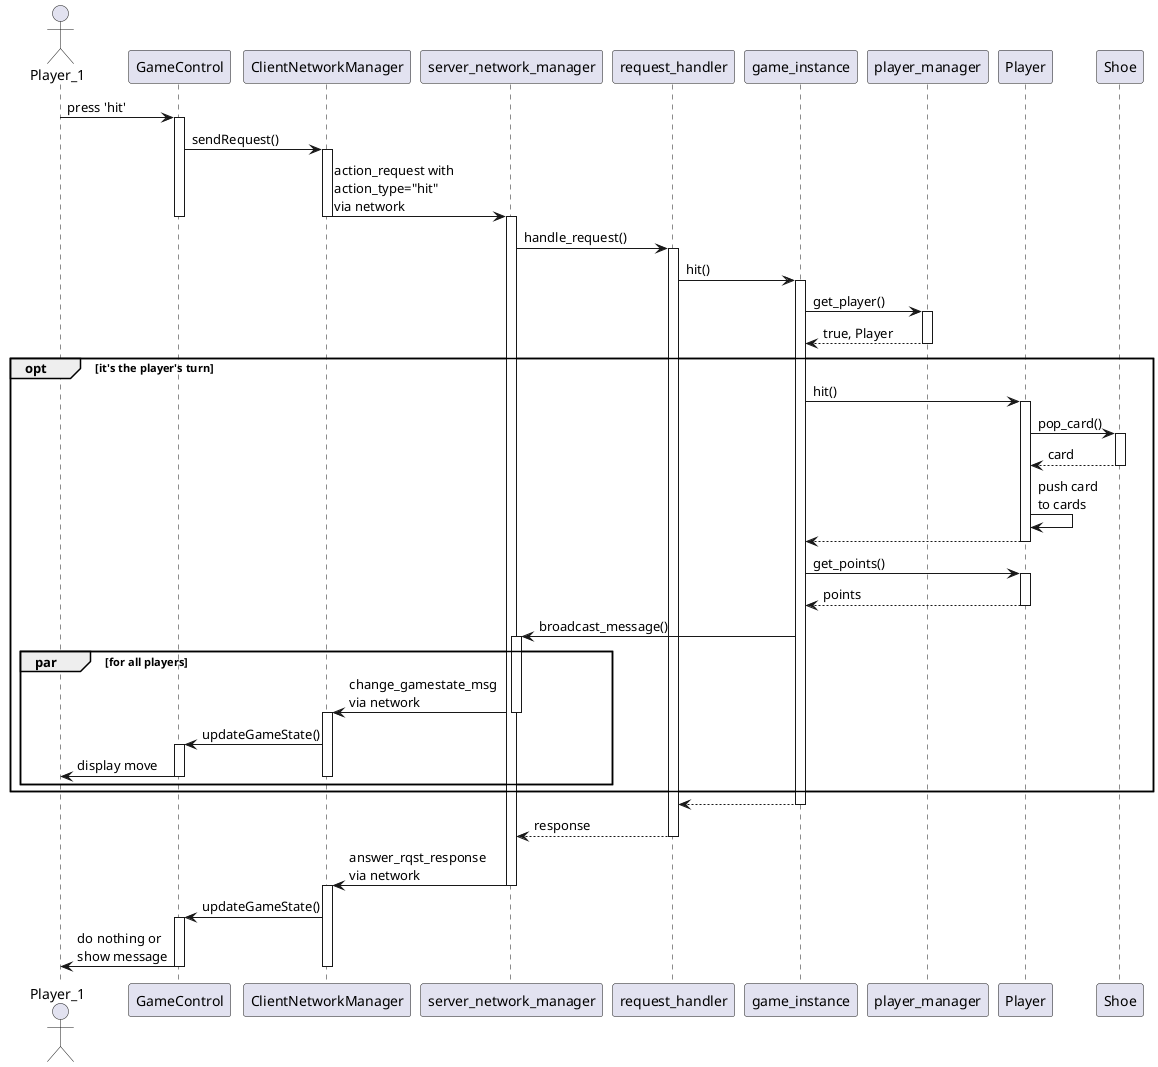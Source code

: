 @startuml
actor Player_1 as player

player -> GameControl: press 'hit'
activate GameControl

GameControl -> ClientNetworkManager: sendRequest()
activate ClientNetworkManager

ClientNetworkManager -> server_network_manager: action_request with\naction_type="hit"\nvia network
deactivate ClientNetworkManager
deactivate GameControl
activate server_network_manager

server_network_manager -> request_handler: handle_request()
activate request_handler

request_handler -> game_instance: hit()
activate game_instance

game_instance -> player_manager: get_player()
activate player_manager

player_manager --> game_instance: true, Player
deactivate player_manager

group opt [it's the player's turn]
  game_instance -> Player: hit()
  activate Player

  Player -> Shoe: pop_card()
  activate Shoe

  Shoe --> Player: card
  deactivate Shoe

  Player -> Player: push card\nto cards

  Player --> game_instance
  deactivate Player

  game_instance -> Player: get_points()
  activate Player

  Player --> game_instance: points
  deactivate Player

  game_instance -> server_network_manager: broadcast_message()
  activate server_network_manager

  group par [for all players]
    server_network_manager -> ClientNetworkManager: change_gamestate_msg\nvia network
    deactivate server_network_manager
    activate ClientNetworkManager

    ClientNetworkManager -> GameControl: updateGameState()
    activate GameControl

    GameControl -> player: display move
    deactivate GameControl
    deactivate ClientNetworkManager
  end
end

game_instance --> request_handler:
deactivate game_instance

request_handler --> server_network_manager: response
deactivate request_handler

server_network_manager -> ClientNetworkManager: answer_rqst_response\nvia network
deactivate server_network_manager
activate ClientNetworkManager

ClientNetworkManager -> GameControl: updateGameState()
activate GameControl

GameControl -> player: do nothing or\nshow message
deactivate ClientNetworkManager
deactivate GameControl
